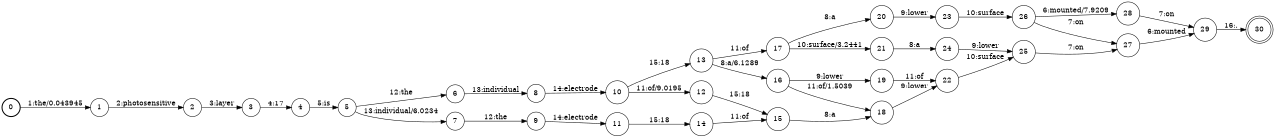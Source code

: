 digraph FST {
rankdir = LR;
size = "8.5,11";
label = "";
center = 1;
orientation = Portrait;
ranksep = "0.4";
nodesep = "0.25";
0 [label = "0", shape = circle, style = bold, fontsize = 14]
	0 -> 1 [label = "1:the/0.043945", fontsize = 14];
1 [label = "1", shape = circle, style = solid, fontsize = 14]
	1 -> 2 [label = "2:photosensitive", fontsize = 14];
2 [label = "2", shape = circle, style = solid, fontsize = 14]
	2 -> 3 [label = "3:layer", fontsize = 14];
3 [label = "3", shape = circle, style = solid, fontsize = 14]
	3 -> 4 [label = "4:17", fontsize = 14];
4 [label = "4", shape = circle, style = solid, fontsize = 14]
	4 -> 5 [label = "5:is", fontsize = 14];
5 [label = "5", shape = circle, style = solid, fontsize = 14]
	5 -> 6 [label = "12:the", fontsize = 14];
	5 -> 7 [label = "13:individual/6.0234", fontsize = 14];
6 [label = "6", shape = circle, style = solid, fontsize = 14]
	6 -> 8 [label = "13:individual", fontsize = 14];
7 [label = "7", shape = circle, style = solid, fontsize = 14]
	7 -> 9 [label = "12:the", fontsize = 14];
8 [label = "8", shape = circle, style = solid, fontsize = 14]
	8 -> 10 [label = "14:electrode", fontsize = 14];
9 [label = "9", shape = circle, style = solid, fontsize = 14]
	9 -> 11 [label = "14:electrode", fontsize = 14];
10 [label = "10", shape = circle, style = solid, fontsize = 14]
	10 -> 12 [label = "11:of/9.0195", fontsize = 14];
	10 -> 13 [label = "15:18", fontsize = 14];
11 [label = "11", shape = circle, style = solid, fontsize = 14]
	11 -> 14 [label = "15:18", fontsize = 14];
12 [label = "12", shape = circle, style = solid, fontsize = 14]
	12 -> 15 [label = "15:18", fontsize = 14];
13 [label = "13", shape = circle, style = solid, fontsize = 14]
	13 -> 16 [label = "8:a/6.1289", fontsize = 14];
	13 -> 17 [label = "11:of", fontsize = 14];
14 [label = "14", shape = circle, style = solid, fontsize = 14]
	14 -> 15 [label = "11:of", fontsize = 14];
15 [label = "15", shape = circle, style = solid, fontsize = 14]
	15 -> 18 [label = "8:a", fontsize = 14];
16 [label = "16", shape = circle, style = solid, fontsize = 14]
	16 -> 19 [label = "9:lower", fontsize = 14];
	16 -> 18 [label = "11:of/1.5039", fontsize = 14];
17 [label = "17", shape = circle, style = solid, fontsize = 14]
	17 -> 20 [label = "8:a", fontsize = 14];
	17 -> 21 [label = "10:surface/3.2441", fontsize = 14];
18 [label = "18", shape = circle, style = solid, fontsize = 14]
	18 -> 22 [label = "9:lower", fontsize = 14];
19 [label = "19", shape = circle, style = solid, fontsize = 14]
	19 -> 22 [label = "11:of", fontsize = 14];
20 [label = "20", shape = circle, style = solid, fontsize = 14]
	20 -> 23 [label = "9:lower", fontsize = 14];
21 [label = "21", shape = circle, style = solid, fontsize = 14]
	21 -> 24 [label = "8:a", fontsize = 14];
22 [label = "22", shape = circle, style = solid, fontsize = 14]
	22 -> 25 [label = "10:surface", fontsize = 14];
23 [label = "23", shape = circle, style = solid, fontsize = 14]
	23 -> 26 [label = "10:surface", fontsize = 14];
24 [label = "24", shape = circle, style = solid, fontsize = 14]
	24 -> 25 [label = "9:lower", fontsize = 14];
25 [label = "25", shape = circle, style = solid, fontsize = 14]
	25 -> 27 [label = "7:on", fontsize = 14];
26 [label = "26", shape = circle, style = solid, fontsize = 14]
	26 -> 28 [label = "6:mounted/7.9209", fontsize = 14];
	26 -> 27 [label = "7:on", fontsize = 14];
27 [label = "27", shape = circle, style = solid, fontsize = 14]
	27 -> 29 [label = "6:mounted", fontsize = 14];
28 [label = "28", shape = circle, style = solid, fontsize = 14]
	28 -> 29 [label = "7:on", fontsize = 14];
29 [label = "29", shape = circle, style = solid, fontsize = 14]
	29 -> 30 [label = "16:.", fontsize = 14];
30 [label = "30", shape = doublecircle, style = solid, fontsize = 14]
}
